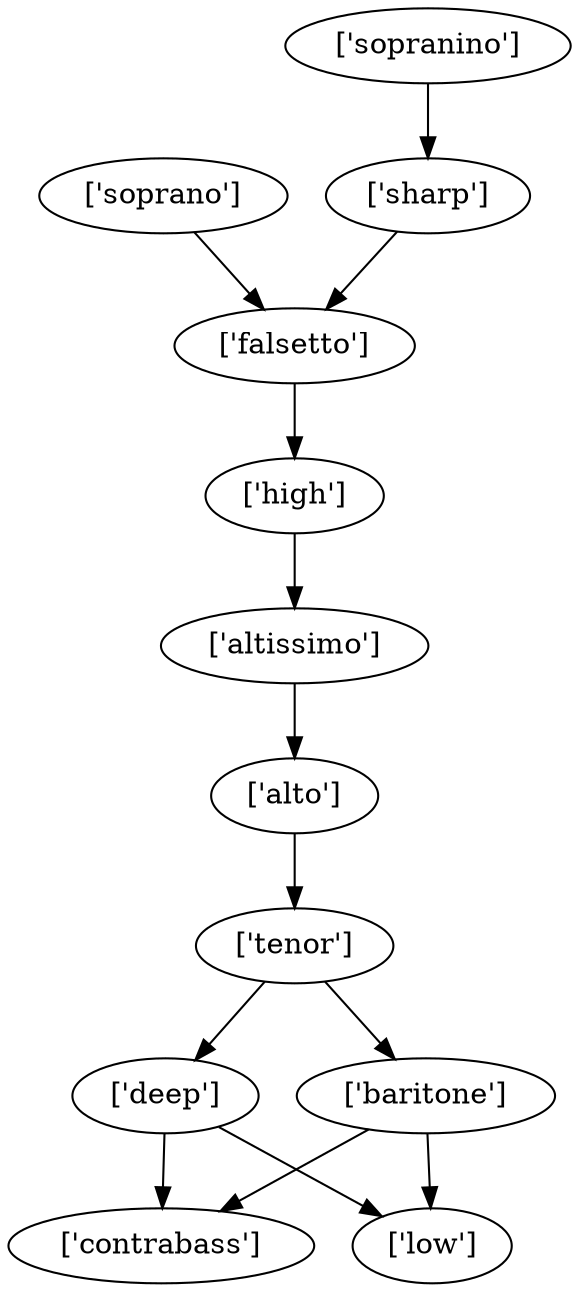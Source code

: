 strict digraph  {
	"['alto']" -> "['tenor']";
	"['tenor']" -> "['deep']";
	"['tenor']" -> "['baritone']";
	"['soprano']" -> "['falsetto']";
	"['falsetto']" -> "['high']";
	"['deep']" -> "['contrabass']";
	"['deep']" -> "['low']";
	"['baritone']" -> "['contrabass']";
	"['baritone']" -> "['low']";
	"['high']" -> "['altissimo']";
	"['altissimo']" -> "['alto']";
	"['sopranino']" -> "['sharp']";
	"['sharp']" -> "['falsetto']";
}
